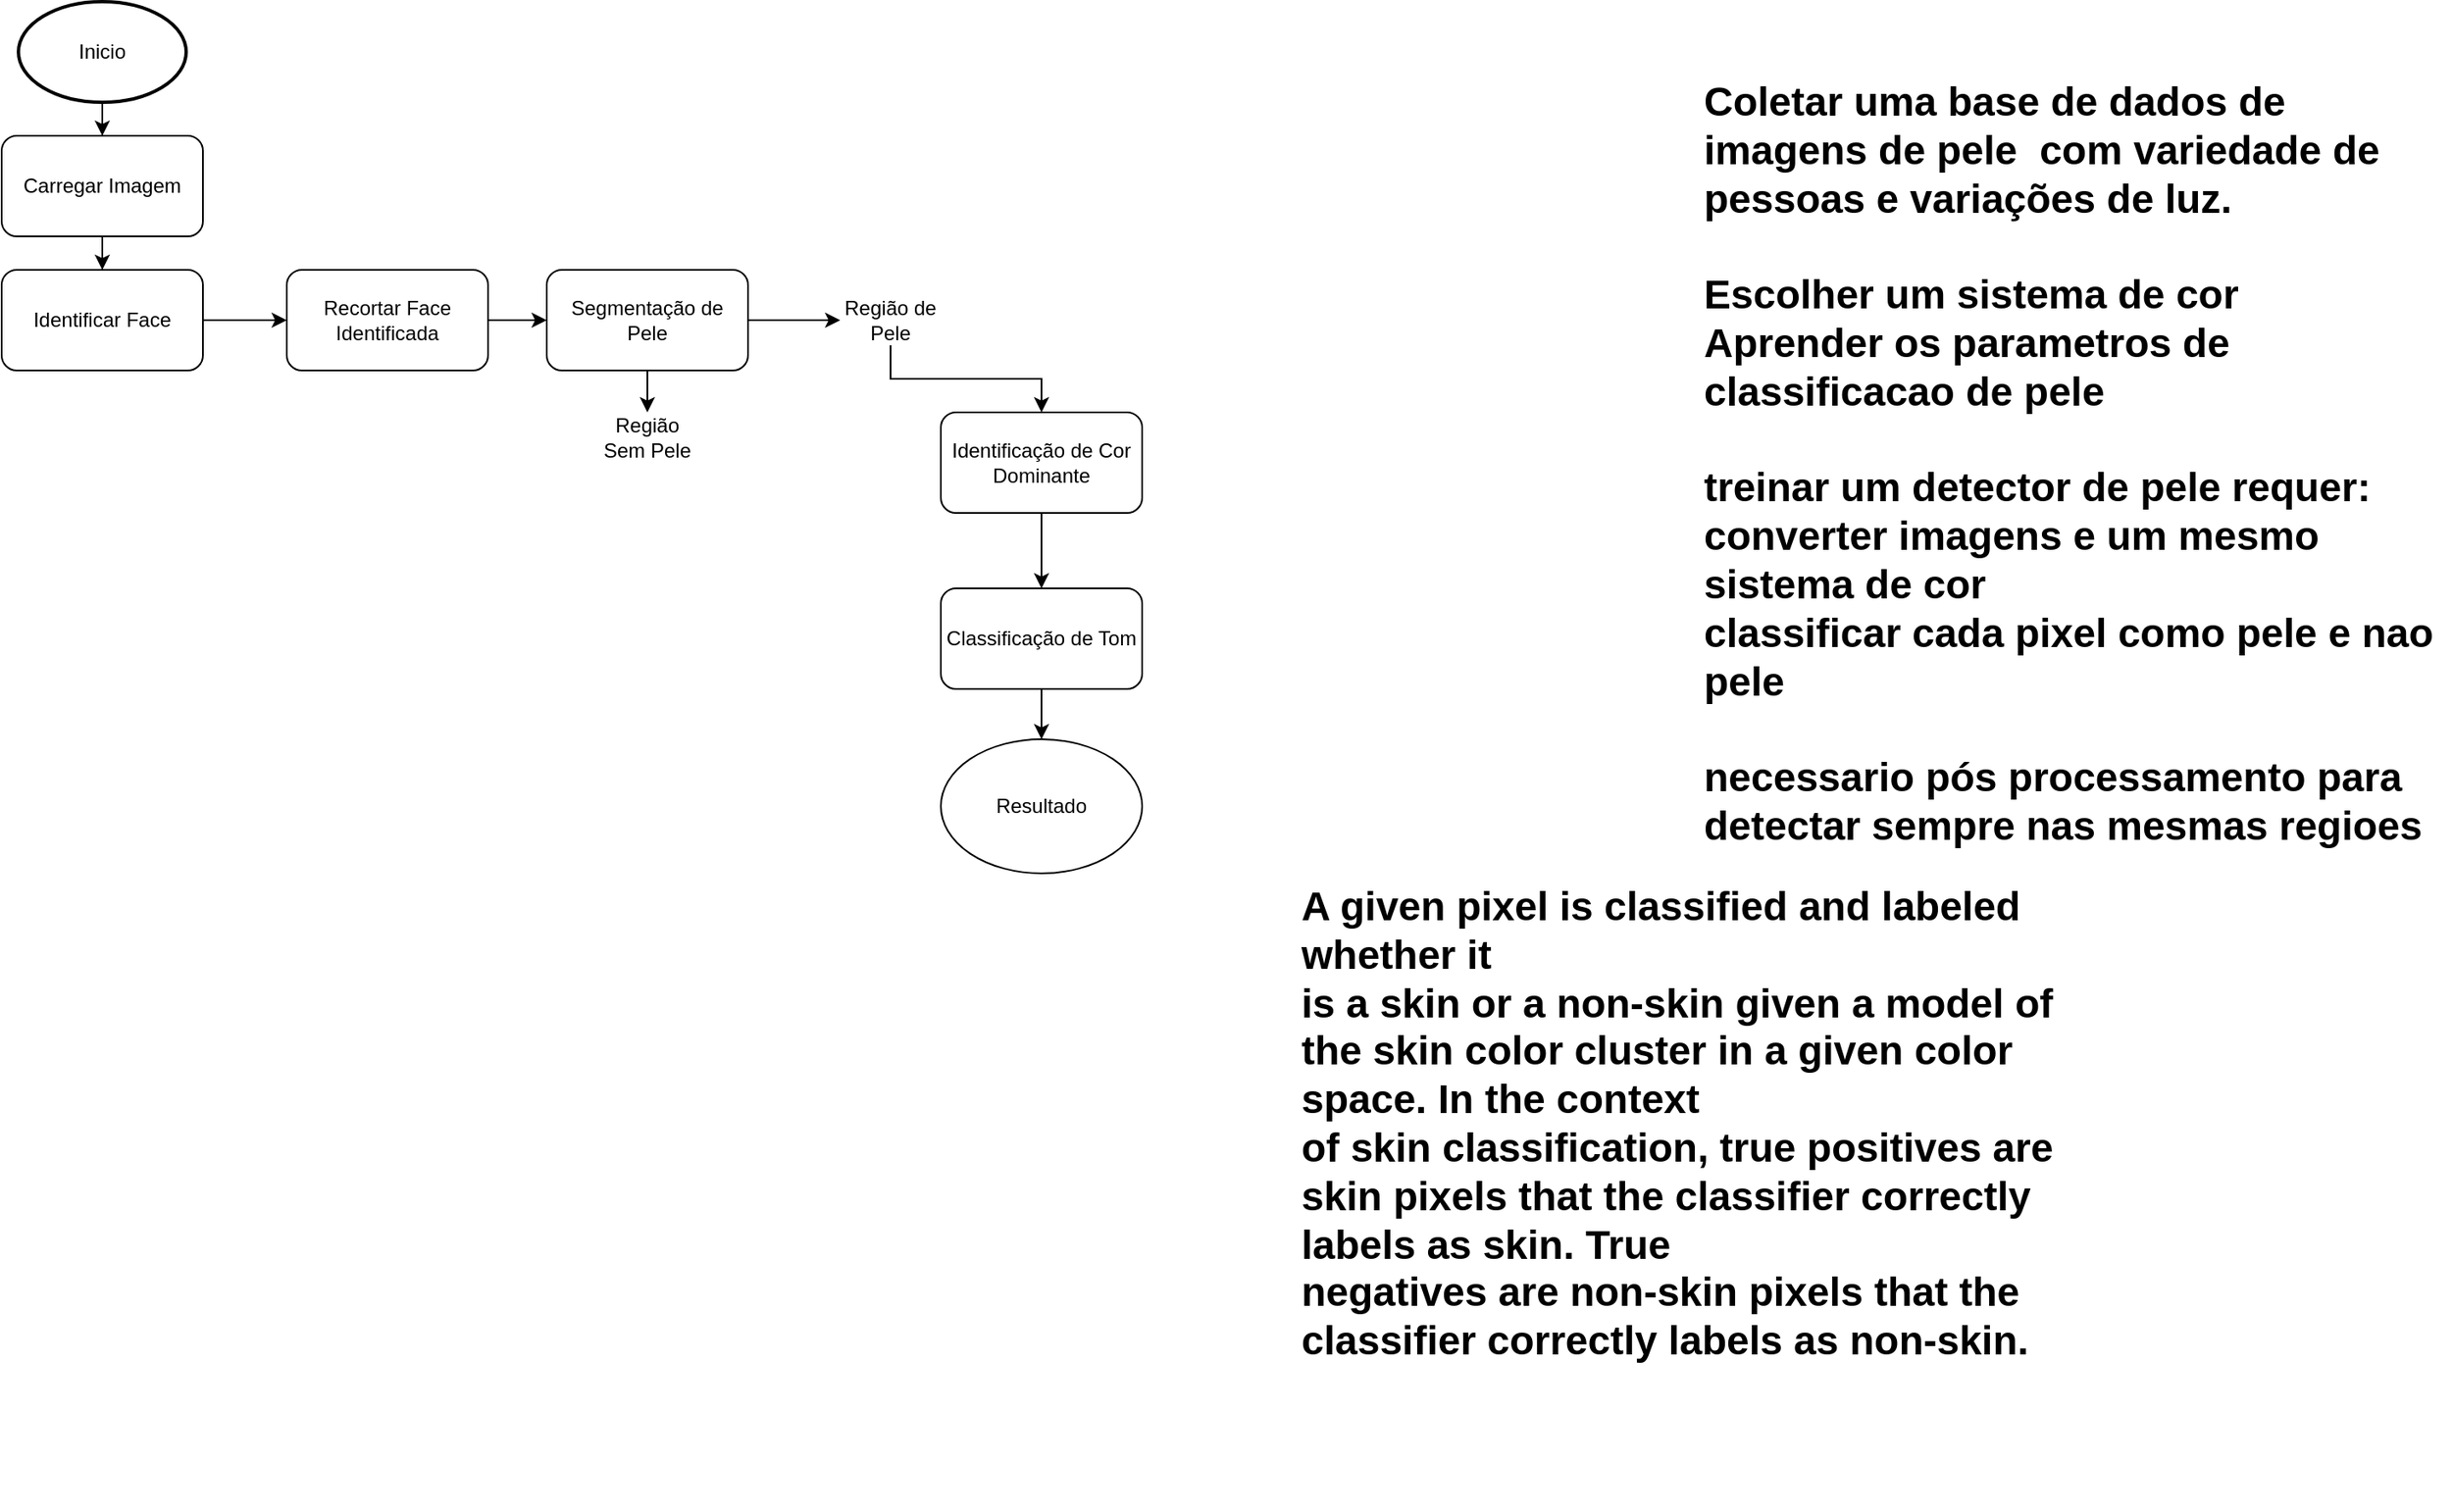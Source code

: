 <mxfile version="21.5.0" type="github">
  <diagram name="Page-1" id="Nu6TCX61glT7drE7bz35">
    <mxGraphModel dx="1415" dy="538" grid="1" gridSize="10" guides="1" tooltips="1" connect="1" arrows="1" fold="1" page="1" pageScale="1" pageWidth="850" pageHeight="1100" math="0" shadow="0">
      <root>
        <mxCell id="0" />
        <mxCell id="1" parent="0" />
        <mxCell id="I9uFl2cCiCg_D7ChLjlu-6" value="" style="edgeStyle=orthogonalEdgeStyle;rounded=0;orthogonalLoop=1;jettySize=auto;html=1;" parent="1" source="I9uFl2cCiCg_D7ChLjlu-1" target="I9uFl2cCiCg_D7ChLjlu-2" edge="1">
          <mxGeometry relative="1" as="geometry" />
        </mxCell>
        <mxCell id="I9uFl2cCiCg_D7ChLjlu-1" value="Inicio" style="strokeWidth=2;html=1;shape=mxgraph.flowchart.start_1;whiteSpace=wrap;" parent="1" vertex="1">
          <mxGeometry x="110" y="10" width="100" height="60" as="geometry" />
        </mxCell>
        <mxCell id="I9uFl2cCiCg_D7ChLjlu-7" value="" style="edgeStyle=orthogonalEdgeStyle;rounded=0;orthogonalLoop=1;jettySize=auto;html=1;" parent="1" source="I9uFl2cCiCg_D7ChLjlu-2" target="I9uFl2cCiCg_D7ChLjlu-5" edge="1">
          <mxGeometry relative="1" as="geometry" />
        </mxCell>
        <mxCell id="I9uFl2cCiCg_D7ChLjlu-2" value="Carregar Imagem" style="rounded=1;whiteSpace=wrap;html=1;" parent="1" vertex="1">
          <mxGeometry x="100" y="90" width="120" height="60" as="geometry" />
        </mxCell>
        <mxCell id="6RIXZbodaoMGD_x6Mzrq-5" value="" style="edgeStyle=orthogonalEdgeStyle;rounded=0;orthogonalLoop=1;jettySize=auto;html=1;" parent="1" source="I9uFl2cCiCg_D7ChLjlu-5" target="6RIXZbodaoMGD_x6Mzrq-1" edge="1">
          <mxGeometry relative="1" as="geometry" />
        </mxCell>
        <mxCell id="I9uFl2cCiCg_D7ChLjlu-5" value="Identificar Face" style="rounded=1;whiteSpace=wrap;html=1;" parent="1" vertex="1">
          <mxGeometry x="100" y="170" width="120" height="60" as="geometry" />
        </mxCell>
        <mxCell id="6RIXZbodaoMGD_x6Mzrq-6" value="" style="edgeStyle=orthogonalEdgeStyle;rounded=0;orthogonalLoop=1;jettySize=auto;html=1;" parent="1" source="6RIXZbodaoMGD_x6Mzrq-1" target="6RIXZbodaoMGD_x6Mzrq-2" edge="1">
          <mxGeometry relative="1" as="geometry" />
        </mxCell>
        <mxCell id="6RIXZbodaoMGD_x6Mzrq-1" value="Recortar Face Identificada" style="rounded=1;whiteSpace=wrap;html=1;" parent="1" vertex="1">
          <mxGeometry x="270" y="170" width="120" height="60" as="geometry" />
        </mxCell>
        <mxCell id="6RIXZbodaoMGD_x6Mzrq-10" style="edgeStyle=orthogonalEdgeStyle;rounded=0;orthogonalLoop=1;jettySize=auto;html=1;" parent="1" source="6RIXZbodaoMGD_x6Mzrq-2" target="6RIXZbodaoMGD_x6Mzrq-3" edge="1">
          <mxGeometry relative="1" as="geometry" />
        </mxCell>
        <mxCell id="JJ5FJ9lUz9bUR3wlZYiz-11" value="" style="edgeStyle=orthogonalEdgeStyle;rounded=0;orthogonalLoop=1;jettySize=auto;html=1;" edge="1" parent="1" source="6RIXZbodaoMGD_x6Mzrq-2" target="6RIXZbodaoMGD_x6Mzrq-4">
          <mxGeometry relative="1" as="geometry" />
        </mxCell>
        <mxCell id="6RIXZbodaoMGD_x6Mzrq-2" value="Segmentação de Pele" style="rounded=1;whiteSpace=wrap;html=1;" parent="1" vertex="1">
          <mxGeometry x="425" y="170" width="120" height="60" as="geometry" />
        </mxCell>
        <mxCell id="JJ5FJ9lUz9bUR3wlZYiz-14" value="" style="edgeStyle=orthogonalEdgeStyle;rounded=0;orthogonalLoop=1;jettySize=auto;html=1;" edge="1" parent="1" source="6RIXZbodaoMGD_x6Mzrq-3" target="JJ5FJ9lUz9bUR3wlZYiz-3">
          <mxGeometry relative="1" as="geometry" />
        </mxCell>
        <mxCell id="6RIXZbodaoMGD_x6Mzrq-3" value="Região de Pele" style="text;html=1;strokeColor=none;fillColor=none;align=center;verticalAlign=middle;whiteSpace=wrap;rounded=0;" parent="1" vertex="1">
          <mxGeometry x="600" y="185" width="60" height="30" as="geometry" />
        </mxCell>
        <mxCell id="6RIXZbodaoMGD_x6Mzrq-4" value="Região Sem Pele" style="text;html=1;strokeColor=none;fillColor=none;align=center;verticalAlign=middle;whiteSpace=wrap;rounded=0;" parent="1" vertex="1">
          <mxGeometry x="455" y="255" width="60" height="30" as="geometry" />
        </mxCell>
        <mxCell id="JJ5FJ9lUz9bUR3wlZYiz-1" value="&lt;h1&gt;Coletar uma base de dados de imagens de pele&amp;nbsp; com variedade de pessoas e variações de luz.&lt;br&gt;&lt;br&gt;Escolher um sistema de cor&lt;br&gt;Aprender os parametros de classificacao de pele&lt;br&gt;&lt;br&gt;treinar um detector de pele requer:&lt;br&gt;converter imagens e um mesmo sistema de cor&amp;nbsp;&lt;br&gt;classificar cada pixel como pele e nao pele&amp;nbsp;&lt;br&gt;&lt;br&gt;necessario pós processamento para detectar sempre nas mesmas regioes&lt;br&gt;&lt;br&gt;&lt;br&gt;&lt;br&gt;&lt;/h1&gt;" style="text;html=1;strokeColor=none;fillColor=none;spacing=5;spacingTop=-20;whiteSpace=wrap;overflow=hidden;rounded=0;" vertex="1" parent="1">
          <mxGeometry x="1110" y="50" width="450" height="480" as="geometry" />
        </mxCell>
        <mxCell id="JJ5FJ9lUz9bUR3wlZYiz-2" value="&lt;h1&gt;A given pixel is classified and labeled whether it&lt;br/&gt;is a skin or a non-skin given a model of the skin color cluster in a given color space. In the context&lt;br/&gt;of skin classification, true positives are skin pixels that the classifier correctly labels as skin. True&lt;br/&gt;negatives are non-skin pixels that the classifier correctly labels as non-skin.&lt;br&gt;&lt;/h1&gt;" style="text;html=1;strokeColor=none;fillColor=none;spacing=5;spacingTop=-20;whiteSpace=wrap;overflow=hidden;rounded=0;" vertex="1" parent="1">
          <mxGeometry x="870" y="530" width="480" height="380" as="geometry" />
        </mxCell>
        <mxCell id="JJ5FJ9lUz9bUR3wlZYiz-6" value="" style="edgeStyle=orthogonalEdgeStyle;rounded=0;orthogonalLoop=1;jettySize=auto;html=1;" edge="1" parent="1" source="JJ5FJ9lUz9bUR3wlZYiz-3" target="JJ5FJ9lUz9bUR3wlZYiz-5">
          <mxGeometry relative="1" as="geometry" />
        </mxCell>
        <mxCell id="JJ5FJ9lUz9bUR3wlZYiz-3" value="Identificação de Cor Dominante" style="rounded=1;whiteSpace=wrap;html=1;" vertex="1" parent="1">
          <mxGeometry x="660" y="255" width="120" height="60" as="geometry" />
        </mxCell>
        <mxCell id="JJ5FJ9lUz9bUR3wlZYiz-9" style="edgeStyle=orthogonalEdgeStyle;rounded=0;orthogonalLoop=1;jettySize=auto;html=1;entryX=0.5;entryY=0;entryDx=0;entryDy=0;" edge="1" parent="1" source="JJ5FJ9lUz9bUR3wlZYiz-5" target="JJ5FJ9lUz9bUR3wlZYiz-8">
          <mxGeometry relative="1" as="geometry" />
        </mxCell>
        <mxCell id="JJ5FJ9lUz9bUR3wlZYiz-5" value="Classificação de Tom" style="rounded=1;whiteSpace=wrap;html=1;" vertex="1" parent="1">
          <mxGeometry x="660" y="360" width="120" height="60" as="geometry" />
        </mxCell>
        <mxCell id="JJ5FJ9lUz9bUR3wlZYiz-8" value="Resultado" style="ellipse;whiteSpace=wrap;html=1;" vertex="1" parent="1">
          <mxGeometry x="660" y="450" width="120" height="80" as="geometry" />
        </mxCell>
      </root>
    </mxGraphModel>
  </diagram>
</mxfile>
